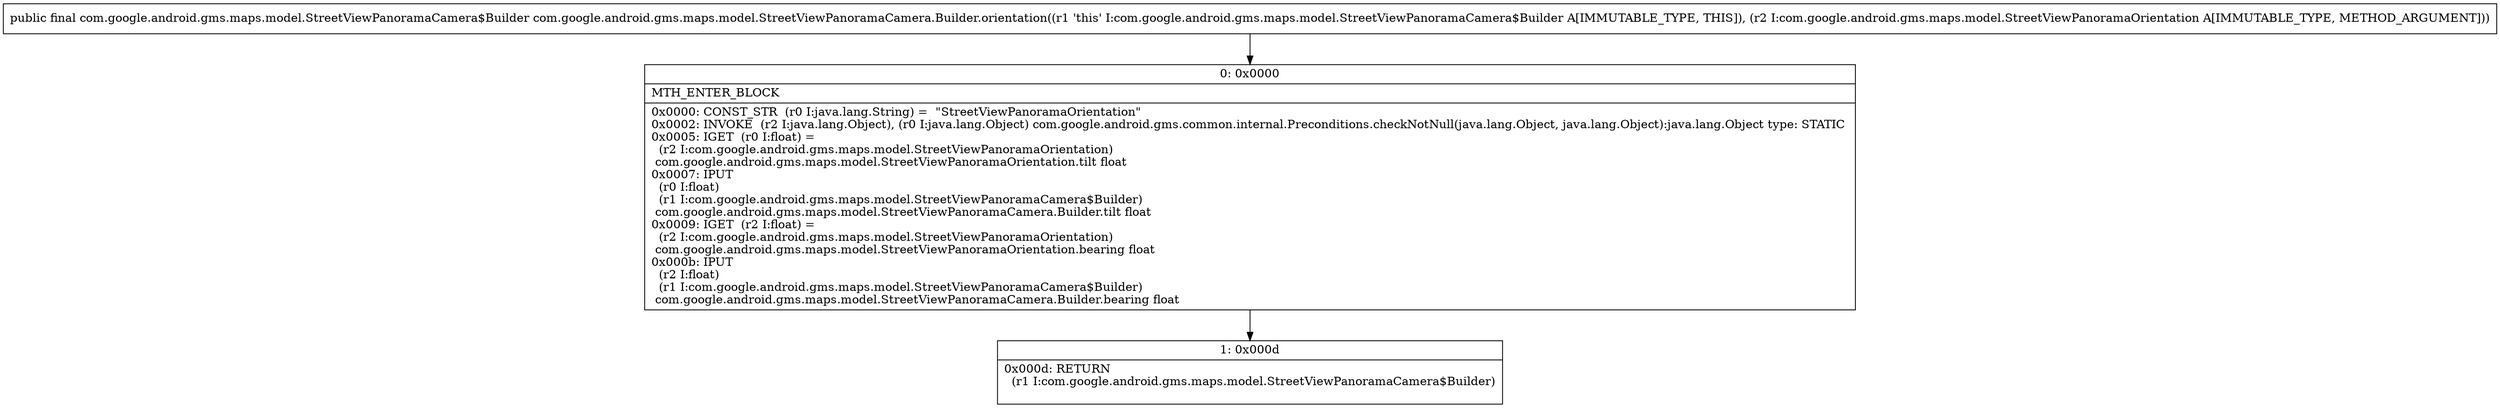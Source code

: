 digraph "CFG forcom.google.android.gms.maps.model.StreetViewPanoramaCamera.Builder.orientation(Lcom\/google\/android\/gms\/maps\/model\/StreetViewPanoramaOrientation;)Lcom\/google\/android\/gms\/maps\/model\/StreetViewPanoramaCamera$Builder;" {
Node_0 [shape=record,label="{0\:\ 0x0000|MTH_ENTER_BLOCK\l|0x0000: CONST_STR  (r0 I:java.lang.String) =  \"StreetViewPanoramaOrientation\" \l0x0002: INVOKE  (r2 I:java.lang.Object), (r0 I:java.lang.Object) com.google.android.gms.common.internal.Preconditions.checkNotNull(java.lang.Object, java.lang.Object):java.lang.Object type: STATIC \l0x0005: IGET  (r0 I:float) = \l  (r2 I:com.google.android.gms.maps.model.StreetViewPanoramaOrientation)\l com.google.android.gms.maps.model.StreetViewPanoramaOrientation.tilt float \l0x0007: IPUT  \l  (r0 I:float)\l  (r1 I:com.google.android.gms.maps.model.StreetViewPanoramaCamera$Builder)\l com.google.android.gms.maps.model.StreetViewPanoramaCamera.Builder.tilt float \l0x0009: IGET  (r2 I:float) = \l  (r2 I:com.google.android.gms.maps.model.StreetViewPanoramaOrientation)\l com.google.android.gms.maps.model.StreetViewPanoramaOrientation.bearing float \l0x000b: IPUT  \l  (r2 I:float)\l  (r1 I:com.google.android.gms.maps.model.StreetViewPanoramaCamera$Builder)\l com.google.android.gms.maps.model.StreetViewPanoramaCamera.Builder.bearing float \l}"];
Node_1 [shape=record,label="{1\:\ 0x000d|0x000d: RETURN  \l  (r1 I:com.google.android.gms.maps.model.StreetViewPanoramaCamera$Builder)\l \l}"];
MethodNode[shape=record,label="{public final com.google.android.gms.maps.model.StreetViewPanoramaCamera$Builder com.google.android.gms.maps.model.StreetViewPanoramaCamera.Builder.orientation((r1 'this' I:com.google.android.gms.maps.model.StreetViewPanoramaCamera$Builder A[IMMUTABLE_TYPE, THIS]), (r2 I:com.google.android.gms.maps.model.StreetViewPanoramaOrientation A[IMMUTABLE_TYPE, METHOD_ARGUMENT])) }"];
MethodNode -> Node_0;
Node_0 -> Node_1;
}

